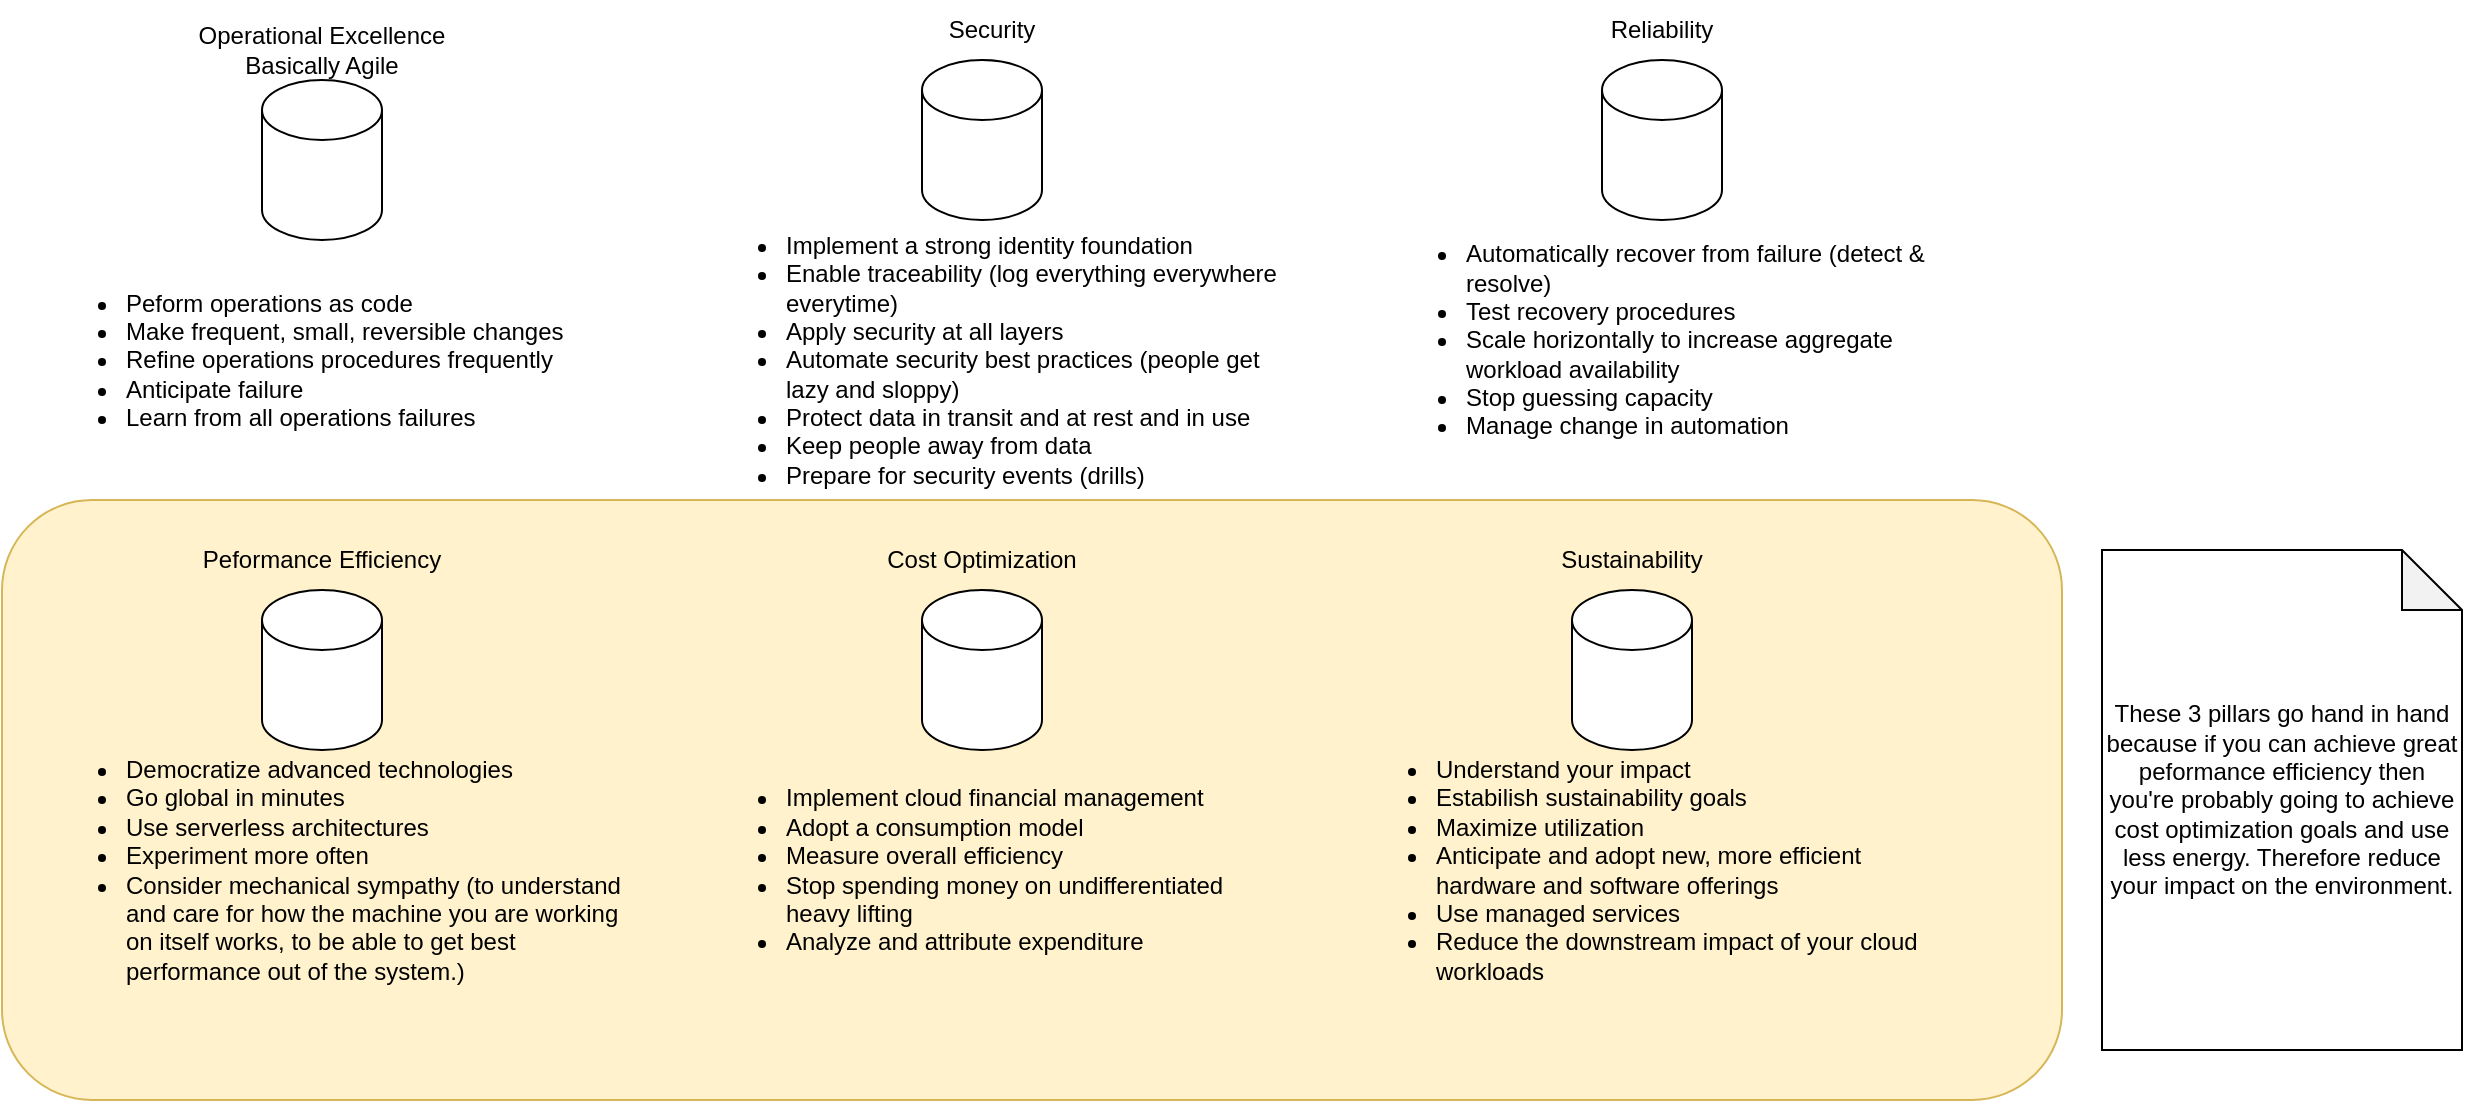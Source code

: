<mxfile version="16.6.4" type="github">
  <diagram id="xmaqt17tgNOwf9zprtV2" name="Page-1">
    <mxGraphModel dx="1203" dy="1163" grid="1" gridSize="10" guides="1" tooltips="1" connect="1" arrows="1" fold="1" page="1" pageScale="1" pageWidth="1654" pageHeight="1169" math="0" shadow="0">
      <root>
        <mxCell id="0" />
        <mxCell id="1" parent="0" />
        <mxCell id="1z-eUvZMrxqd18fdSBQd-21" value="" style="rounded=1;whiteSpace=wrap;html=1;fillColor=#fff2cc;strokeColor=#d6b656;" vertex="1" parent="1">
          <mxGeometry x="120" y="450" width="1030" height="300" as="geometry" />
        </mxCell>
        <mxCell id="1z-eUvZMrxqd18fdSBQd-1" value="" style="shape=cylinder3;whiteSpace=wrap;html=1;boundedLbl=1;backgroundOutline=1;size=15;" vertex="1" parent="1">
          <mxGeometry x="250" y="240" width="60" height="80" as="geometry" />
        </mxCell>
        <mxCell id="1z-eUvZMrxqd18fdSBQd-2" value="&lt;ul&gt;&lt;li&gt;Peform operations as code&lt;/li&gt;&lt;li&gt;Make frequent, small, reversible changes&lt;/li&gt;&lt;li&gt;Refine operations procedures frequently&lt;/li&gt;&lt;li&gt;Anticipate failure&lt;/li&gt;&lt;li&gt;Learn from all operations failures&lt;/li&gt;&lt;/ul&gt;" style="text;html=1;strokeColor=none;fillColor=none;align=left;verticalAlign=middle;whiteSpace=wrap;rounded=0;" vertex="1" parent="1">
          <mxGeometry x="140" y="310" width="290" height="140" as="geometry" />
        </mxCell>
        <mxCell id="1z-eUvZMrxqd18fdSBQd-3" value="" style="shape=cylinder3;whiteSpace=wrap;html=1;boundedLbl=1;backgroundOutline=1;size=15;" vertex="1" parent="1">
          <mxGeometry x="580" y="230" width="60" height="80" as="geometry" />
        </mxCell>
        <mxCell id="1z-eUvZMrxqd18fdSBQd-4" value="&lt;ul&gt;&lt;li&gt;&lt;span&gt;Implement a strong identity foundation&lt;/span&gt;&lt;/li&gt;&lt;li&gt;Enable traceability (log everything everywhere everytime)&lt;/li&gt;&lt;li&gt;Apply security at all layers&lt;/li&gt;&lt;li&gt;Automate security best practices (people get lazy and sloppy)&lt;/li&gt;&lt;li&gt;Protect data in transit and at rest and in use&lt;/li&gt;&lt;li&gt;Keep people away from data&lt;/li&gt;&lt;li&gt;Prepare for security events (drills)&lt;/li&gt;&lt;/ul&gt;" style="text;html=1;strokeColor=none;fillColor=none;align=left;verticalAlign=middle;whiteSpace=wrap;rounded=0;" vertex="1" parent="1">
          <mxGeometry x="470" y="310" width="290" height="140" as="geometry" />
        </mxCell>
        <mxCell id="1z-eUvZMrxqd18fdSBQd-5" value="&lt;div&gt;&lt;span&gt;Operational Excellence&lt;/span&gt;&lt;/div&gt;&lt;div&gt;&lt;span&gt;Basically Agile&lt;/span&gt;&lt;/div&gt;" style="text;html=1;strokeColor=none;fillColor=none;align=center;verticalAlign=middle;whiteSpace=wrap;rounded=0;" vertex="1" parent="1">
          <mxGeometry x="180" y="210" width="200" height="30" as="geometry" />
        </mxCell>
        <mxCell id="1z-eUvZMrxqd18fdSBQd-7" value="&lt;div&gt;&lt;span&gt;Security&lt;/span&gt;&lt;/div&gt;" style="text;html=1;strokeColor=none;fillColor=none;align=center;verticalAlign=middle;whiteSpace=wrap;rounded=0;" vertex="1" parent="1">
          <mxGeometry x="515" y="200" width="200" height="30" as="geometry" />
        </mxCell>
        <mxCell id="1z-eUvZMrxqd18fdSBQd-8" value="" style="shape=cylinder3;whiteSpace=wrap;html=1;boundedLbl=1;backgroundOutline=1;size=15;" vertex="1" parent="1">
          <mxGeometry x="920" y="230" width="60" height="80" as="geometry" />
        </mxCell>
        <mxCell id="1z-eUvZMrxqd18fdSBQd-9" value="&lt;ul&gt;&lt;li&gt;Automatically recover from failure (detect &amp;amp; resolve)&lt;/li&gt;&lt;li&gt;Test recovery procedures&lt;/li&gt;&lt;li&gt;Scale horizontally to increase aggregate workload availability&lt;/li&gt;&lt;li&gt;Stop guessing capacity&lt;/li&gt;&lt;li&gt;Manage change in automation&lt;/li&gt;&lt;/ul&gt;" style="text;html=1;strokeColor=none;fillColor=none;align=left;verticalAlign=middle;whiteSpace=wrap;rounded=0;" vertex="1" parent="1">
          <mxGeometry x="810" y="300" width="290" height="140" as="geometry" />
        </mxCell>
        <mxCell id="1z-eUvZMrxqd18fdSBQd-10" value="&lt;div&gt;Reliability&lt;/div&gt;" style="text;html=1;strokeColor=none;fillColor=none;align=center;verticalAlign=middle;whiteSpace=wrap;rounded=0;" vertex="1" parent="1">
          <mxGeometry x="850" y="200" width="200" height="30" as="geometry" />
        </mxCell>
        <mxCell id="1z-eUvZMrxqd18fdSBQd-11" value="" style="shape=cylinder3;whiteSpace=wrap;html=1;boundedLbl=1;backgroundOutline=1;size=15;" vertex="1" parent="1">
          <mxGeometry x="250" y="495" width="60" height="80" as="geometry" />
        </mxCell>
        <mxCell id="1z-eUvZMrxqd18fdSBQd-12" value="&lt;ul&gt;&lt;li&gt;Democratize advanced technologies&lt;/li&gt;&lt;li&gt;Go global in minutes&lt;/li&gt;&lt;li&gt;Use serverless architectures&lt;/li&gt;&lt;li&gt;Experiment more often&lt;/li&gt;&lt;li&gt;Consider mechanical sympathy (to understand and care for how the machine you are working on itself works, to be able to get best performance out of the system.)&lt;/li&gt;&lt;/ul&gt;" style="text;html=1;strokeColor=none;fillColor=none;align=left;verticalAlign=middle;whiteSpace=wrap;rounded=0;" vertex="1" parent="1">
          <mxGeometry x="140" y="565" width="290" height="140" as="geometry" />
        </mxCell>
        <mxCell id="1z-eUvZMrxqd18fdSBQd-13" value="&lt;div&gt;Peformance Efficiency&lt;/div&gt;" style="text;html=1;strokeColor=none;fillColor=none;align=center;verticalAlign=middle;whiteSpace=wrap;rounded=0;" vertex="1" parent="1">
          <mxGeometry x="180" y="465" width="200" height="30" as="geometry" />
        </mxCell>
        <mxCell id="1z-eUvZMrxqd18fdSBQd-15" value="" style="shape=cylinder3;whiteSpace=wrap;html=1;boundedLbl=1;backgroundOutline=1;size=15;" vertex="1" parent="1">
          <mxGeometry x="580" y="495" width="60" height="80" as="geometry" />
        </mxCell>
        <mxCell id="1z-eUvZMrxqd18fdSBQd-16" value="&lt;ul&gt;&lt;li&gt;Implement cloud financial management&lt;/li&gt;&lt;li&gt;Adopt a consumption model&lt;/li&gt;&lt;li&gt;Measure overall efficiency&lt;/li&gt;&lt;li&gt;Stop spending money on undifferentiated heavy lifting&lt;/li&gt;&lt;li&gt;Analyze and attribute expenditure&lt;/li&gt;&lt;/ul&gt;" style="text;html=1;strokeColor=none;fillColor=none;align=left;verticalAlign=middle;whiteSpace=wrap;rounded=0;" vertex="1" parent="1">
          <mxGeometry x="470" y="565" width="290" height="140" as="geometry" />
        </mxCell>
        <mxCell id="1z-eUvZMrxqd18fdSBQd-17" value="&lt;div&gt;Cost Optimization&lt;/div&gt;" style="text;html=1;strokeColor=none;fillColor=none;align=center;verticalAlign=middle;whiteSpace=wrap;rounded=0;" vertex="1" parent="1">
          <mxGeometry x="510" y="465" width="200" height="30" as="geometry" />
        </mxCell>
        <mxCell id="1z-eUvZMrxqd18fdSBQd-18" value="" style="shape=cylinder3;whiteSpace=wrap;html=1;boundedLbl=1;backgroundOutline=1;size=15;" vertex="1" parent="1">
          <mxGeometry x="905" y="495" width="60" height="80" as="geometry" />
        </mxCell>
        <mxCell id="1z-eUvZMrxqd18fdSBQd-19" value="&lt;ul&gt;&lt;li&gt;Understand your impact&lt;/li&gt;&lt;li&gt;Estabilish sustainability goals&lt;/li&gt;&lt;li&gt;Maximize utilization&lt;/li&gt;&lt;li&gt;Anticipate and adopt new, more efficient hardware and software offerings&lt;/li&gt;&lt;li&gt;Use managed services&lt;/li&gt;&lt;li&gt;Reduce the downstream impact of your cloud workloads&lt;/li&gt;&lt;/ul&gt;" style="text;html=1;strokeColor=none;fillColor=none;align=left;verticalAlign=middle;whiteSpace=wrap;rounded=0;" vertex="1" parent="1">
          <mxGeometry x="795" y="565" width="290" height="140" as="geometry" />
        </mxCell>
        <mxCell id="1z-eUvZMrxqd18fdSBQd-20" value="&lt;div&gt;Sustainability&lt;/div&gt;" style="text;html=1;strokeColor=none;fillColor=none;align=center;verticalAlign=middle;whiteSpace=wrap;rounded=0;" vertex="1" parent="1">
          <mxGeometry x="835" y="465" width="200" height="30" as="geometry" />
        </mxCell>
        <mxCell id="1z-eUvZMrxqd18fdSBQd-22" value="These 3 pillars go hand in hand because if you can achieve great peformance efficiency then you&#39;re probably going to achieve cost optimization goals and use less energy. Therefore reduce your impact on the environment." style="shape=note;whiteSpace=wrap;html=1;backgroundOutline=1;darkOpacity=0.05;" vertex="1" parent="1">
          <mxGeometry x="1170" y="475" width="180" height="250" as="geometry" />
        </mxCell>
      </root>
    </mxGraphModel>
  </diagram>
</mxfile>
